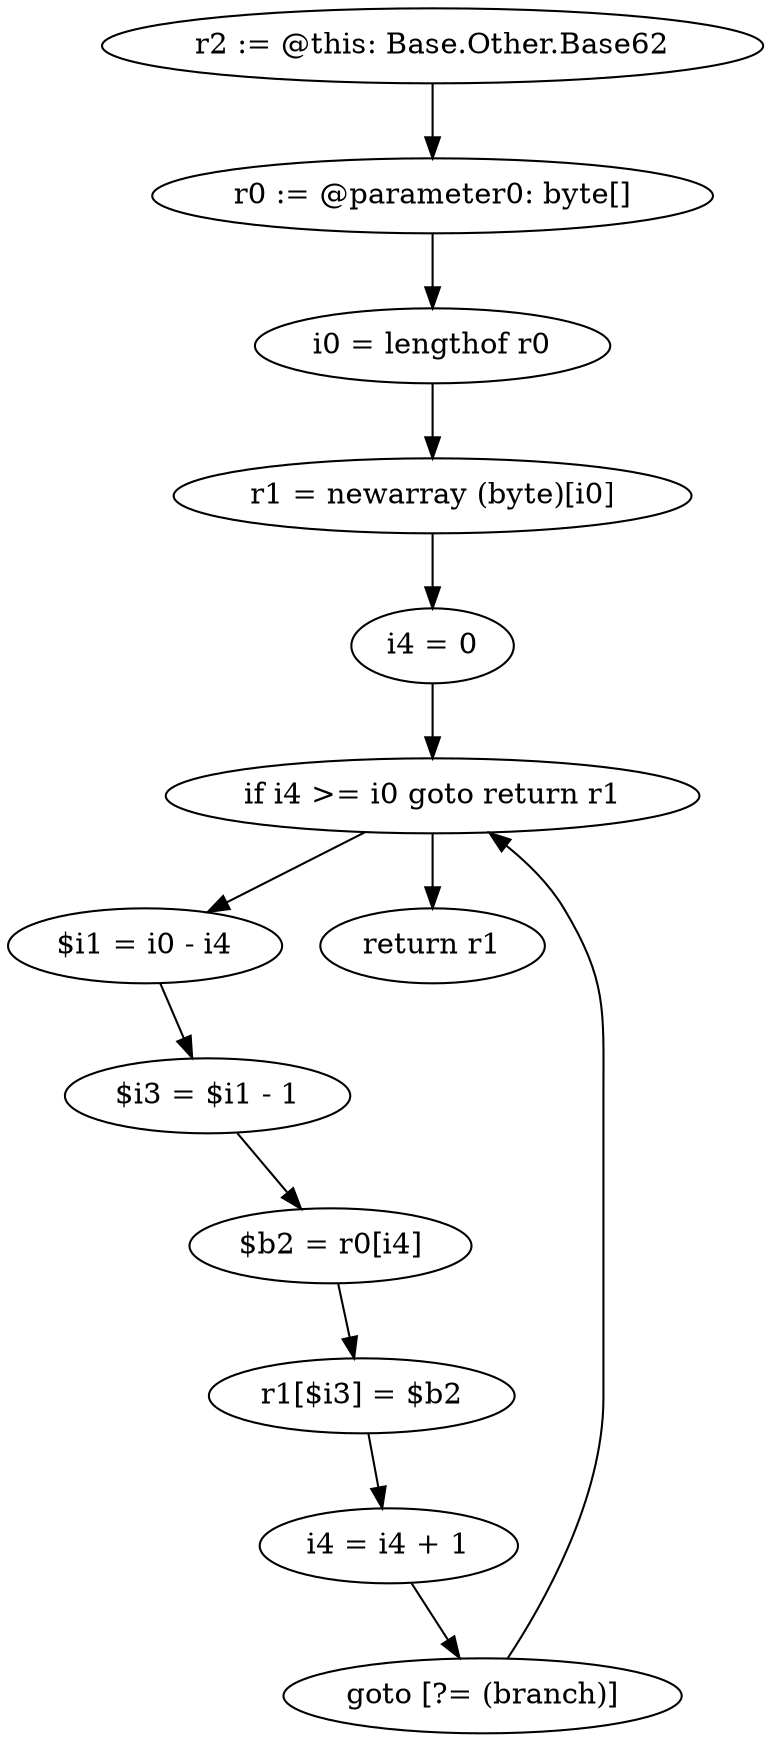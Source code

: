 digraph "unitGraph" {
    "r2 := @this: Base.Other.Base62"
    "r0 := @parameter0: byte[]"
    "i0 = lengthof r0"
    "r1 = newarray (byte)[i0]"
    "i4 = 0"
    "if i4 >= i0 goto return r1"
    "$i1 = i0 - i4"
    "$i3 = $i1 - 1"
    "$b2 = r0[i4]"
    "r1[$i3] = $b2"
    "i4 = i4 + 1"
    "goto [?= (branch)]"
    "return r1"
    "r2 := @this: Base.Other.Base62"->"r0 := @parameter0: byte[]";
    "r0 := @parameter0: byte[]"->"i0 = lengthof r0";
    "i0 = lengthof r0"->"r1 = newarray (byte)[i0]";
    "r1 = newarray (byte)[i0]"->"i4 = 0";
    "i4 = 0"->"if i4 >= i0 goto return r1";
    "if i4 >= i0 goto return r1"->"$i1 = i0 - i4";
    "if i4 >= i0 goto return r1"->"return r1";
    "$i1 = i0 - i4"->"$i3 = $i1 - 1";
    "$i3 = $i1 - 1"->"$b2 = r0[i4]";
    "$b2 = r0[i4]"->"r1[$i3] = $b2";
    "r1[$i3] = $b2"->"i4 = i4 + 1";
    "i4 = i4 + 1"->"goto [?= (branch)]";
    "goto [?= (branch)]"->"if i4 >= i0 goto return r1";
}
